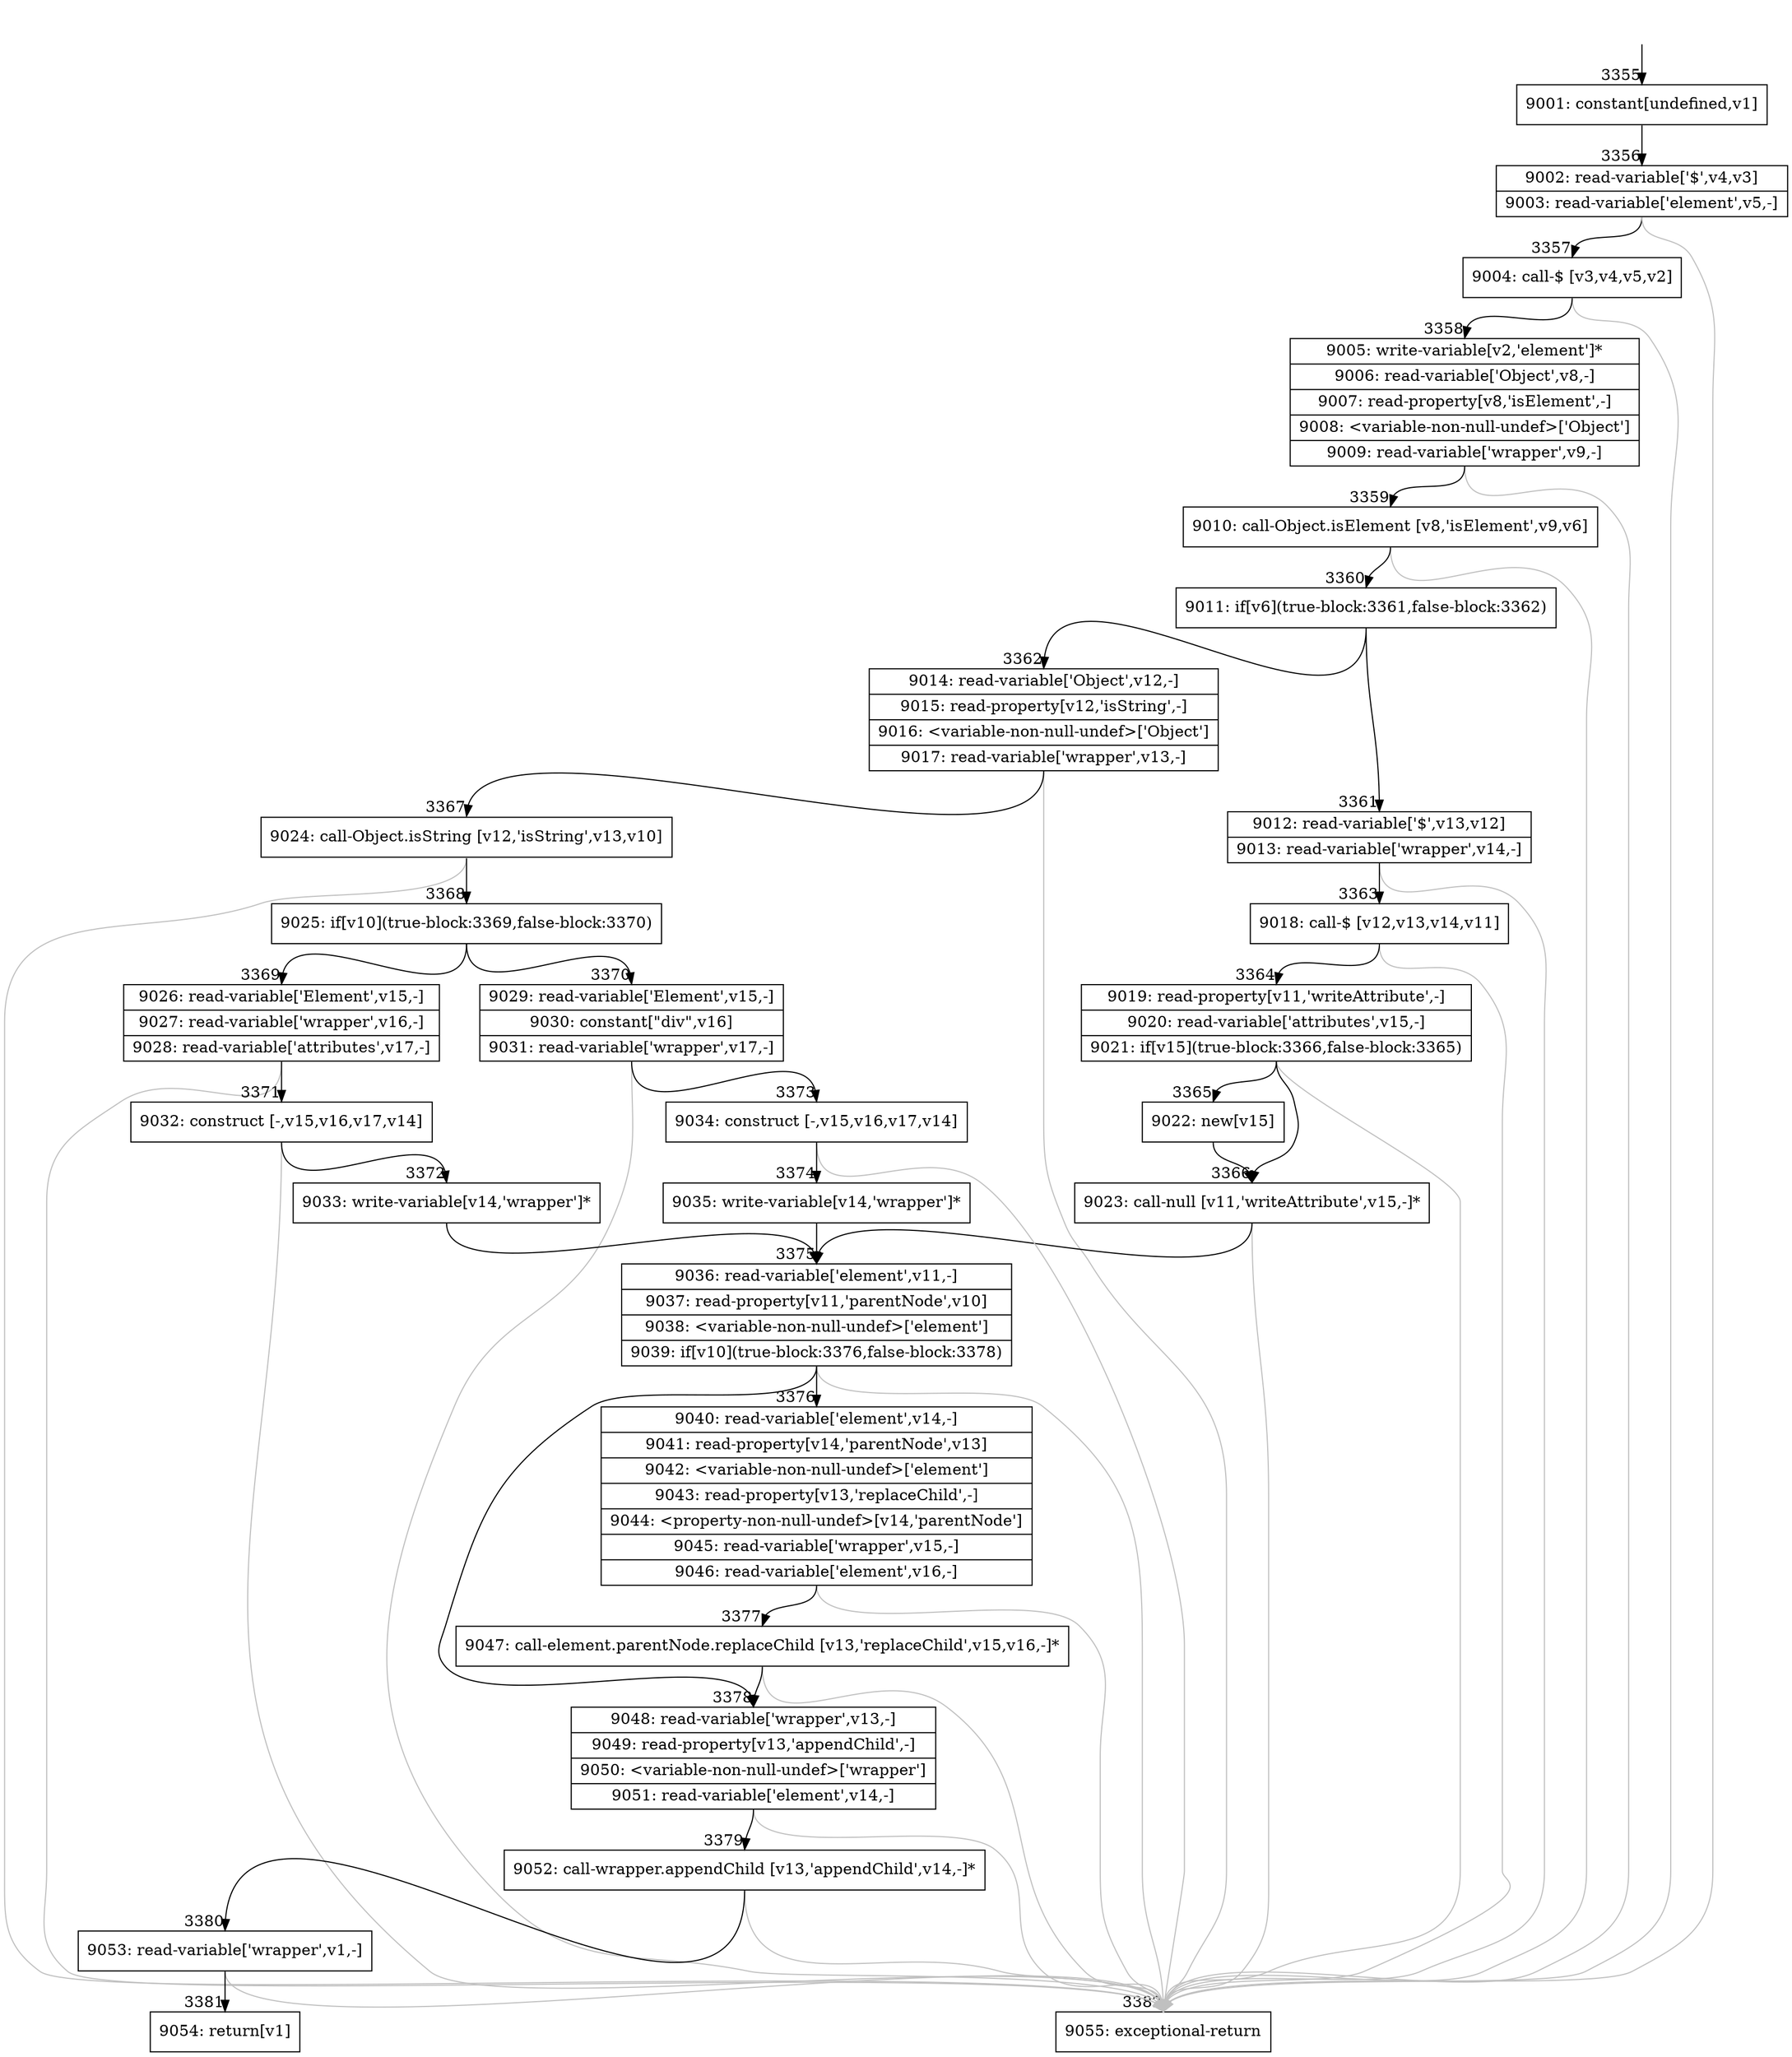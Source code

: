 digraph {
rankdir="TD"
BB_entry286[shape=none,label=""];
BB_entry286 -> BB3355 [tailport=s, headport=n, headlabel="    3355"]
BB3355 [shape=record label="{9001: constant[undefined,v1]}" ] 
BB3355 -> BB3356 [tailport=s, headport=n, headlabel="      3356"]
BB3356 [shape=record label="{9002: read-variable['$',v4,v3]|9003: read-variable['element',v5,-]}" ] 
BB3356 -> BB3357 [tailport=s, headport=n, headlabel="      3357"]
BB3356 -> BB3382 [tailport=s, headport=n, color=gray, headlabel="      3382"]
BB3357 [shape=record label="{9004: call-$ [v3,v4,v5,v2]}" ] 
BB3357 -> BB3358 [tailport=s, headport=n, headlabel="      3358"]
BB3357 -> BB3382 [tailport=s, headport=n, color=gray]
BB3358 [shape=record label="{9005: write-variable[v2,'element']*|9006: read-variable['Object',v8,-]|9007: read-property[v8,'isElement',-]|9008: \<variable-non-null-undef\>['Object']|9009: read-variable['wrapper',v9,-]}" ] 
BB3358 -> BB3359 [tailport=s, headport=n, headlabel="      3359"]
BB3358 -> BB3382 [tailport=s, headport=n, color=gray]
BB3359 [shape=record label="{9010: call-Object.isElement [v8,'isElement',v9,v6]}" ] 
BB3359 -> BB3360 [tailport=s, headport=n, headlabel="      3360"]
BB3359 -> BB3382 [tailport=s, headport=n, color=gray]
BB3360 [shape=record label="{9011: if[v6](true-block:3361,false-block:3362)}" ] 
BB3360 -> BB3361 [tailport=s, headport=n, headlabel="      3361"]
BB3360 -> BB3362 [tailport=s, headport=n, headlabel="      3362"]
BB3361 [shape=record label="{9012: read-variable['$',v13,v12]|9013: read-variable['wrapper',v14,-]}" ] 
BB3361 -> BB3363 [tailport=s, headport=n, headlabel="      3363"]
BB3361 -> BB3382 [tailport=s, headport=n, color=gray]
BB3362 [shape=record label="{9014: read-variable['Object',v12,-]|9015: read-property[v12,'isString',-]|9016: \<variable-non-null-undef\>['Object']|9017: read-variable['wrapper',v13,-]}" ] 
BB3362 -> BB3367 [tailport=s, headport=n, headlabel="      3367"]
BB3362 -> BB3382 [tailport=s, headport=n, color=gray]
BB3363 [shape=record label="{9018: call-$ [v12,v13,v14,v11]}" ] 
BB3363 -> BB3364 [tailport=s, headport=n, headlabel="      3364"]
BB3363 -> BB3382 [tailport=s, headport=n, color=gray]
BB3364 [shape=record label="{9019: read-property[v11,'writeAttribute',-]|9020: read-variable['attributes',v15,-]|9021: if[v15](true-block:3366,false-block:3365)}" ] 
BB3364 -> BB3366 [tailport=s, headport=n, headlabel="      3366"]
BB3364 -> BB3365 [tailport=s, headport=n, headlabel="      3365"]
BB3364 -> BB3382 [tailport=s, headport=n, color=gray]
BB3365 [shape=record label="{9022: new[v15]}" ] 
BB3365 -> BB3366 [tailport=s, headport=n]
BB3366 [shape=record label="{9023: call-null [v11,'writeAttribute',v15,-]*}" ] 
BB3366 -> BB3375 [tailport=s, headport=n, headlabel="      3375"]
BB3366 -> BB3382 [tailport=s, headport=n, color=gray]
BB3367 [shape=record label="{9024: call-Object.isString [v12,'isString',v13,v10]}" ] 
BB3367 -> BB3368 [tailport=s, headport=n, headlabel="      3368"]
BB3367 -> BB3382 [tailport=s, headport=n, color=gray]
BB3368 [shape=record label="{9025: if[v10](true-block:3369,false-block:3370)}" ] 
BB3368 -> BB3369 [tailport=s, headport=n, headlabel="      3369"]
BB3368 -> BB3370 [tailport=s, headport=n, headlabel="      3370"]
BB3369 [shape=record label="{9026: read-variable['Element',v15,-]|9027: read-variable['wrapper',v16,-]|9028: read-variable['attributes',v17,-]}" ] 
BB3369 -> BB3371 [tailport=s, headport=n, headlabel="      3371"]
BB3369 -> BB3382 [tailport=s, headport=n, color=gray]
BB3370 [shape=record label="{9029: read-variable['Element',v15,-]|9030: constant[\"div\",v16]|9031: read-variable['wrapper',v17,-]}" ] 
BB3370 -> BB3373 [tailport=s, headport=n, headlabel="      3373"]
BB3370 -> BB3382 [tailport=s, headport=n, color=gray]
BB3371 [shape=record label="{9032: construct [-,v15,v16,v17,v14]}" ] 
BB3371 -> BB3372 [tailport=s, headport=n, headlabel="      3372"]
BB3371 -> BB3382 [tailport=s, headport=n, color=gray]
BB3372 [shape=record label="{9033: write-variable[v14,'wrapper']*}" ] 
BB3372 -> BB3375 [tailport=s, headport=n]
BB3373 [shape=record label="{9034: construct [-,v15,v16,v17,v14]}" ] 
BB3373 -> BB3374 [tailport=s, headport=n, headlabel="      3374"]
BB3373 -> BB3382 [tailport=s, headport=n, color=gray]
BB3374 [shape=record label="{9035: write-variable[v14,'wrapper']*}" ] 
BB3374 -> BB3375 [tailport=s, headport=n]
BB3375 [shape=record label="{9036: read-variable['element',v11,-]|9037: read-property[v11,'parentNode',v10]|9038: \<variable-non-null-undef\>['element']|9039: if[v10](true-block:3376,false-block:3378)}" ] 
BB3375 -> BB3376 [tailport=s, headport=n, headlabel="      3376"]
BB3375 -> BB3378 [tailport=s, headport=n, headlabel="      3378"]
BB3375 -> BB3382 [tailport=s, headport=n, color=gray]
BB3376 [shape=record label="{9040: read-variable['element',v14,-]|9041: read-property[v14,'parentNode',v13]|9042: \<variable-non-null-undef\>['element']|9043: read-property[v13,'replaceChild',-]|9044: \<property-non-null-undef\>[v14,'parentNode']|9045: read-variable['wrapper',v15,-]|9046: read-variable['element',v16,-]}" ] 
BB3376 -> BB3377 [tailport=s, headport=n, headlabel="      3377"]
BB3376 -> BB3382 [tailport=s, headport=n, color=gray]
BB3377 [shape=record label="{9047: call-element.parentNode.replaceChild [v13,'replaceChild',v15,v16,-]*}" ] 
BB3377 -> BB3378 [tailport=s, headport=n]
BB3377 -> BB3382 [tailport=s, headport=n, color=gray]
BB3378 [shape=record label="{9048: read-variable['wrapper',v13,-]|9049: read-property[v13,'appendChild',-]|9050: \<variable-non-null-undef\>['wrapper']|9051: read-variable['element',v14,-]}" ] 
BB3378 -> BB3379 [tailport=s, headport=n, headlabel="      3379"]
BB3378 -> BB3382 [tailport=s, headport=n, color=gray]
BB3379 [shape=record label="{9052: call-wrapper.appendChild [v13,'appendChild',v14,-]*}" ] 
BB3379 -> BB3380 [tailport=s, headport=n, headlabel="      3380"]
BB3379 -> BB3382 [tailport=s, headport=n, color=gray]
BB3380 [shape=record label="{9053: read-variable['wrapper',v1,-]}" ] 
BB3380 -> BB3381 [tailport=s, headport=n, headlabel="      3381"]
BB3380 -> BB3382 [tailport=s, headport=n, color=gray]
BB3381 [shape=record label="{9054: return[v1]}" ] 
BB3382 [shape=record label="{9055: exceptional-return}" ] 
//#$~ 2440
}
